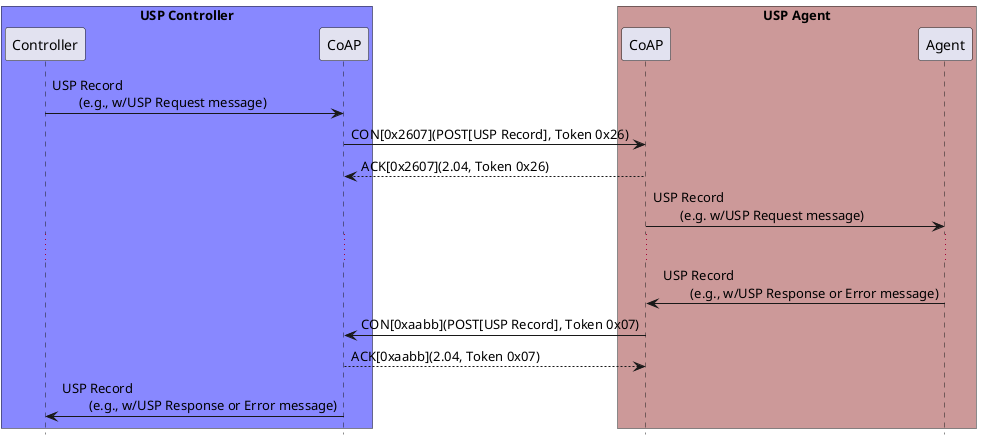 @startuml

hide footbox

box "USP Controller" #8888FF

participant "Controller" as C
participant "CoAP" as CC

end box

box "USP Agent" #cc9999

participant "CoAP" as CA
participant "Agent" as A

end box

C->CC : USP Record\n\t(e.g., w/USP Request message)
CC->CA: CON[0x2607](POST[USP Record], Token 0x26)
CC<--CA: ACK[0x2607](2.04, Token 0x26)
CA->A : USP Record\n\t(e.g. w/USP Request message)
...
CA<-A: USP Record\n\t(e.g., w/USP Response or Error message)
CC<-CA: CON[0xaabb](POST[USP Record], Token 0x07)
CC-->CA: ACK[0xaabb](2.04, Token 0x07)
C<-CC: USP Record\n\t(e.g., w/USP Response or Error message)

@enduml
